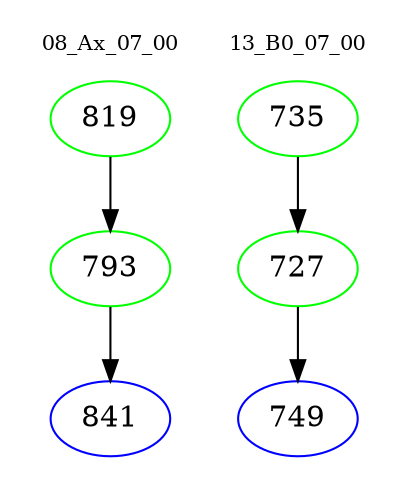 digraph{
subgraph cluster_0 {
color = white
label = "08_Ax_07_00";
fontsize=10;
T0_819 [label="819", color="green"]
T0_819 -> T0_793 [color="black"]
T0_793 [label="793", color="green"]
T0_793 -> T0_841 [color="black"]
T0_841 [label="841", color="blue"]
}
subgraph cluster_1 {
color = white
label = "13_B0_07_00";
fontsize=10;
T1_735 [label="735", color="green"]
T1_735 -> T1_727 [color="black"]
T1_727 [label="727", color="green"]
T1_727 -> T1_749 [color="black"]
T1_749 [label="749", color="blue"]
}
}
